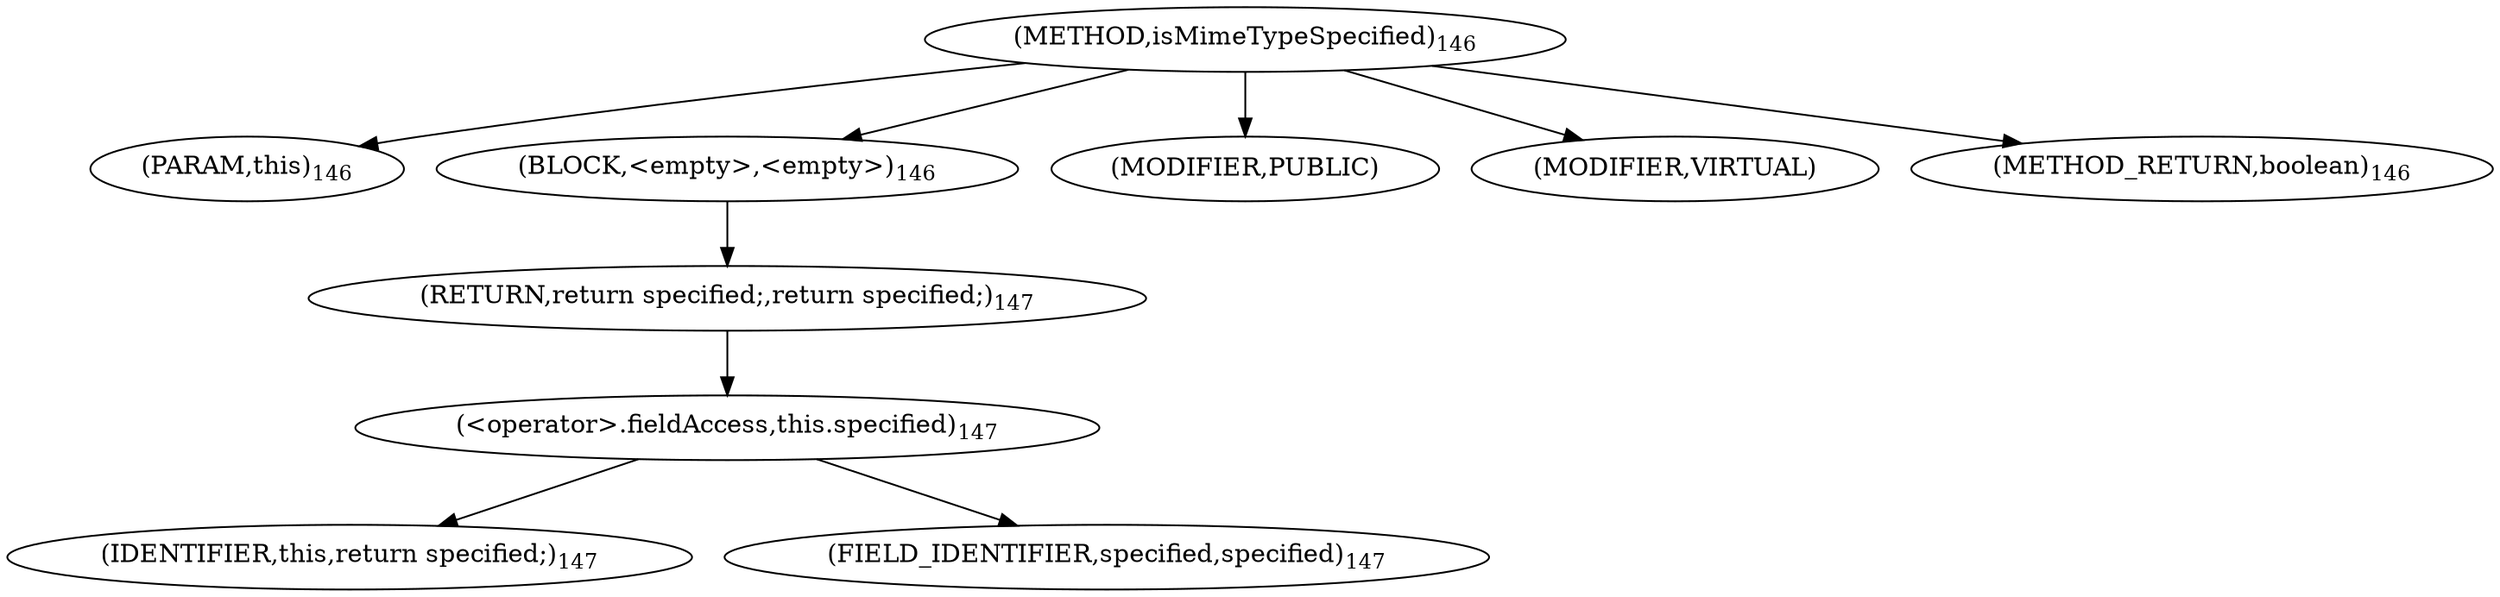 digraph "isMimeTypeSpecified" {  
"293" [label = <(METHOD,isMimeTypeSpecified)<SUB>146</SUB>> ]
"294" [label = <(PARAM,this)<SUB>146</SUB>> ]
"295" [label = <(BLOCK,&lt;empty&gt;,&lt;empty&gt;)<SUB>146</SUB>> ]
"296" [label = <(RETURN,return specified;,return specified;)<SUB>147</SUB>> ]
"297" [label = <(&lt;operator&gt;.fieldAccess,this.specified)<SUB>147</SUB>> ]
"298" [label = <(IDENTIFIER,this,return specified;)<SUB>147</SUB>> ]
"299" [label = <(FIELD_IDENTIFIER,specified,specified)<SUB>147</SUB>> ]
"300" [label = <(MODIFIER,PUBLIC)> ]
"301" [label = <(MODIFIER,VIRTUAL)> ]
"302" [label = <(METHOD_RETURN,boolean)<SUB>146</SUB>> ]
  "293" -> "294" 
  "293" -> "295" 
  "293" -> "300" 
  "293" -> "301" 
  "293" -> "302" 
  "295" -> "296" 
  "296" -> "297" 
  "297" -> "298" 
  "297" -> "299" 
}
